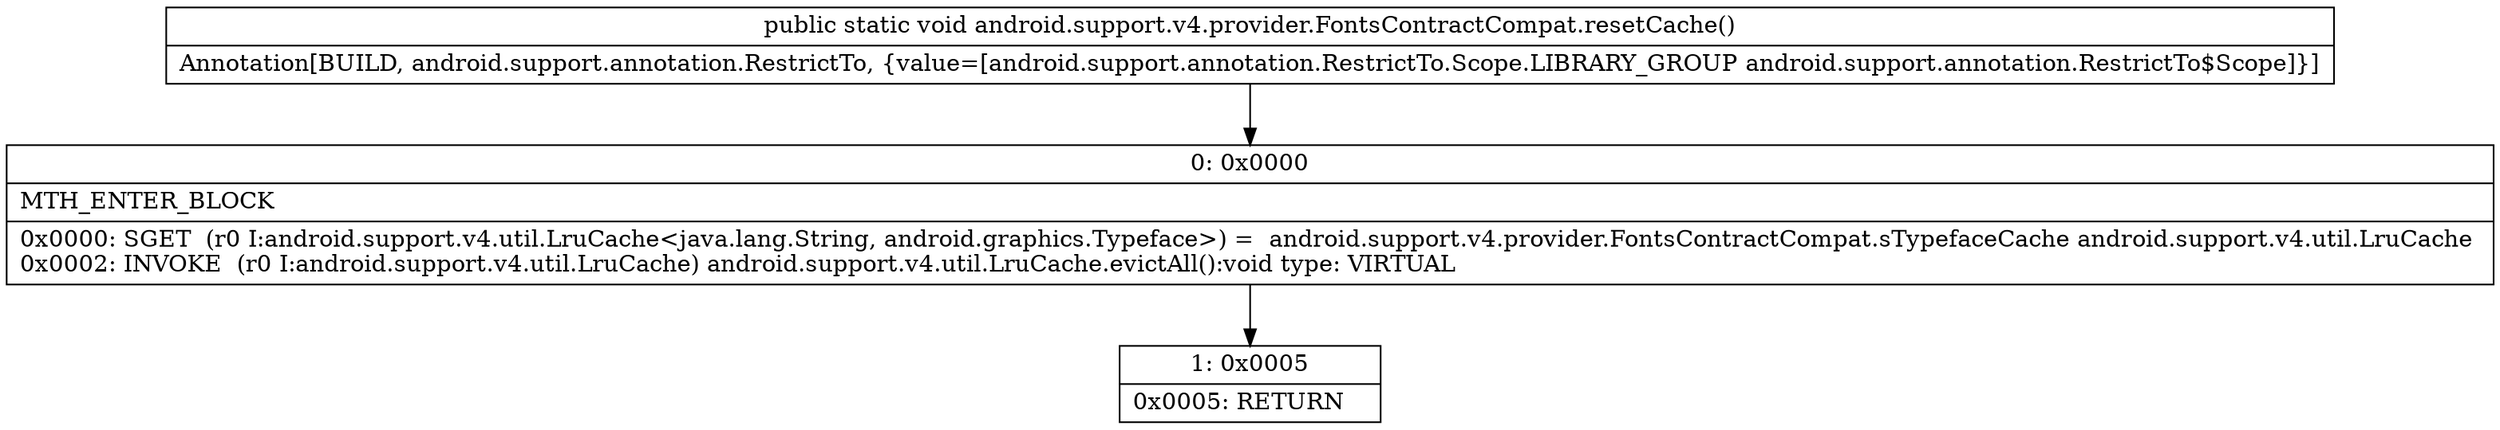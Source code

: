 digraph "CFG forandroid.support.v4.provider.FontsContractCompat.resetCache()V" {
Node_0 [shape=record,label="{0\:\ 0x0000|MTH_ENTER_BLOCK\l|0x0000: SGET  (r0 I:android.support.v4.util.LruCache\<java.lang.String, android.graphics.Typeface\>) =  android.support.v4.provider.FontsContractCompat.sTypefaceCache android.support.v4.util.LruCache \l0x0002: INVOKE  (r0 I:android.support.v4.util.LruCache) android.support.v4.util.LruCache.evictAll():void type: VIRTUAL \l}"];
Node_1 [shape=record,label="{1\:\ 0x0005|0x0005: RETURN   \l}"];
MethodNode[shape=record,label="{public static void android.support.v4.provider.FontsContractCompat.resetCache()  | Annotation[BUILD, android.support.annotation.RestrictTo, \{value=[android.support.annotation.RestrictTo.Scope.LIBRARY_GROUP android.support.annotation.RestrictTo$Scope]\}]\l}"];
MethodNode -> Node_0;
Node_0 -> Node_1;
}

